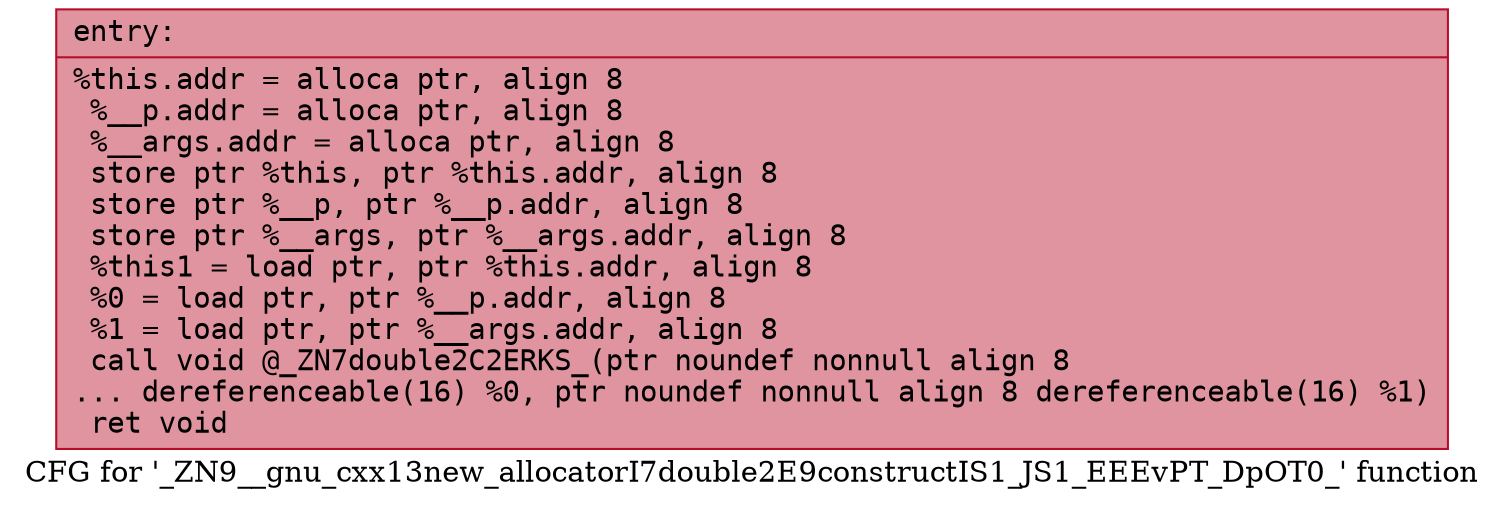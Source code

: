 digraph "CFG for '_ZN9__gnu_cxx13new_allocatorI7double2E9constructIS1_JS1_EEEvPT_DpOT0_' function" {
	label="CFG for '_ZN9__gnu_cxx13new_allocatorI7double2E9constructIS1_JS1_EEEvPT_DpOT0_' function";

	Node0x557992516950 [shape=record,color="#b70d28ff", style=filled, fillcolor="#b70d2870" fontname="Courier",label="{entry:\l|  %this.addr = alloca ptr, align 8\l  %__p.addr = alloca ptr, align 8\l  %__args.addr = alloca ptr, align 8\l  store ptr %this, ptr %this.addr, align 8\l  store ptr %__p, ptr %__p.addr, align 8\l  store ptr %__args, ptr %__args.addr, align 8\l  %this1 = load ptr, ptr %this.addr, align 8\l  %0 = load ptr, ptr %__p.addr, align 8\l  %1 = load ptr, ptr %__args.addr, align 8\l  call void @_ZN7double2C2ERKS_(ptr noundef nonnull align 8\l... dereferenceable(16) %0, ptr noundef nonnull align 8 dereferenceable(16) %1)\l  ret void\l}"];
}
